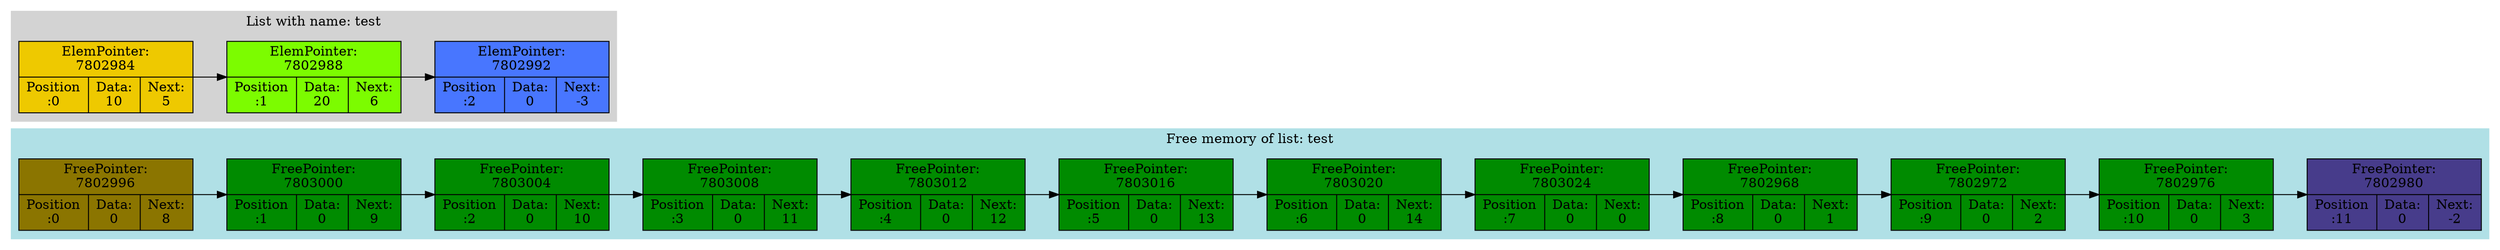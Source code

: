 digraph G{
subgraph clustermem {
style=filled;
color=powderblue;
f0 [shape=record, label="FreePointer:\n7802996 | {Position\n:0 | Data:\n0 | Next:\n8}",style="filled",fillcolor="gold4"];
f0->f1
f1 [shape=record, label="FreePointer:\n7803000 | {Position\n:1 | Data:\n0 | Next:\n9}",style="filled",fillcolor="green4"];
f1->f2
f2 [shape=record, label="FreePointer:\n7803004 | {Position\n:2 | Data:\n0 | Next:\n10}",style="filled",fillcolor="green4"];
f2->f3
f3 [shape=record, label="FreePointer:\n7803008 | {Position\n:3 | Data:\n0 | Next:\n11}",style="filled",fillcolor="green4"];
f3->f4
f4 [shape=record, label="FreePointer:\n7803012 | {Position\n:4 | Data:\n0 | Next:\n12}",style="filled",fillcolor="green4"];
f4->f5
f5 [shape=record, label="FreePointer:\n7803016 | {Position\n:5 | Data:\n0 | Next:\n13}",style="filled",fillcolor="green4"];
f5->f6
f6 [shape=record, label="FreePointer:\n7803020 | {Position\n:6 | Data:\n0 | Next:\n14}",style="filled",fillcolor="green4"];
f6->f7
f7 [shape=record, label="FreePointer:\n7803024 | {Position\n:7 | Data:\n0 | Next:\n0}",style="filled",fillcolor="green4"];
f7->f8
f8 [shape=record, label="FreePointer:\n7802968 | {Position\n:8 | Data:\n0 | Next:\n1}",style="filled",fillcolor="green4"];
f8->f9
f9 [shape=record, label="FreePointer:\n7802972 | {Position\n:9 | Data:\n0 | Next:\n2}",style="filled",fillcolor="green4"];
f9->f10
f10 [shape=record, label="FreePointer:\n7802976 | {Position\n:10 | Data:\n0 | Next:\n3}",style="filled",fillcolor="green4"];
f10->f11
f11 [shape=record, label="FreePointer:\n7802980 | {Position\n:11 | Data:\n0 | Next:\n-2}",style="filled",fillcolor="slateblue4"];
label = "Free memory of list: test"}
rankdir=LR;
subgraph clusterlist {
style=filled;
color=lightgrey;
0 [shape=record, label="ElemPointer:\n7802984 | {Position\n:0 | Data:\n10 | Next:\n5}",style="filled",fillcolor="gold2"];
0->1
1 [shape=record, label="ElemPointer:\n7802988 | {Position\n:1 | Data:\n20 | Next:\n6}",style="filled",fillcolor="lawngreen"];
1->2
2 [shape=record, label="ElemPointer:\n7802992 | {Position\n:2 | Data:\n0 | Next:\n-3}",style="filled",fillcolor="royalblue1"];
label = "List with name: test"}
}
